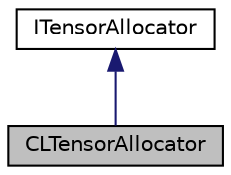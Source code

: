 digraph "CLTensorAllocator"
{
 // LATEX_PDF_SIZE
  edge [fontname="Helvetica",fontsize="10",labelfontname="Helvetica",labelfontsize="10"];
  node [fontname="Helvetica",fontsize="10",shape=record];
  Node1 [label="CLTensorAllocator",height=0.2,width=0.4,color="black", fillcolor="grey75", style="filled", fontcolor="black",tooltip="Basic implementation of a CL memory tensor allocator."];
  Node2 -> Node1 [dir="back",color="midnightblue",fontsize="10",style="solid",fontname="Helvetica"];
  Node2 [label="ITensorAllocator",height=0.2,width=0.4,color="black", fillcolor="white", style="filled",URL="$classarm__compute_1_1_i_tensor_allocator.xhtml",tooltip="Interface to allocate tensors."];
}
